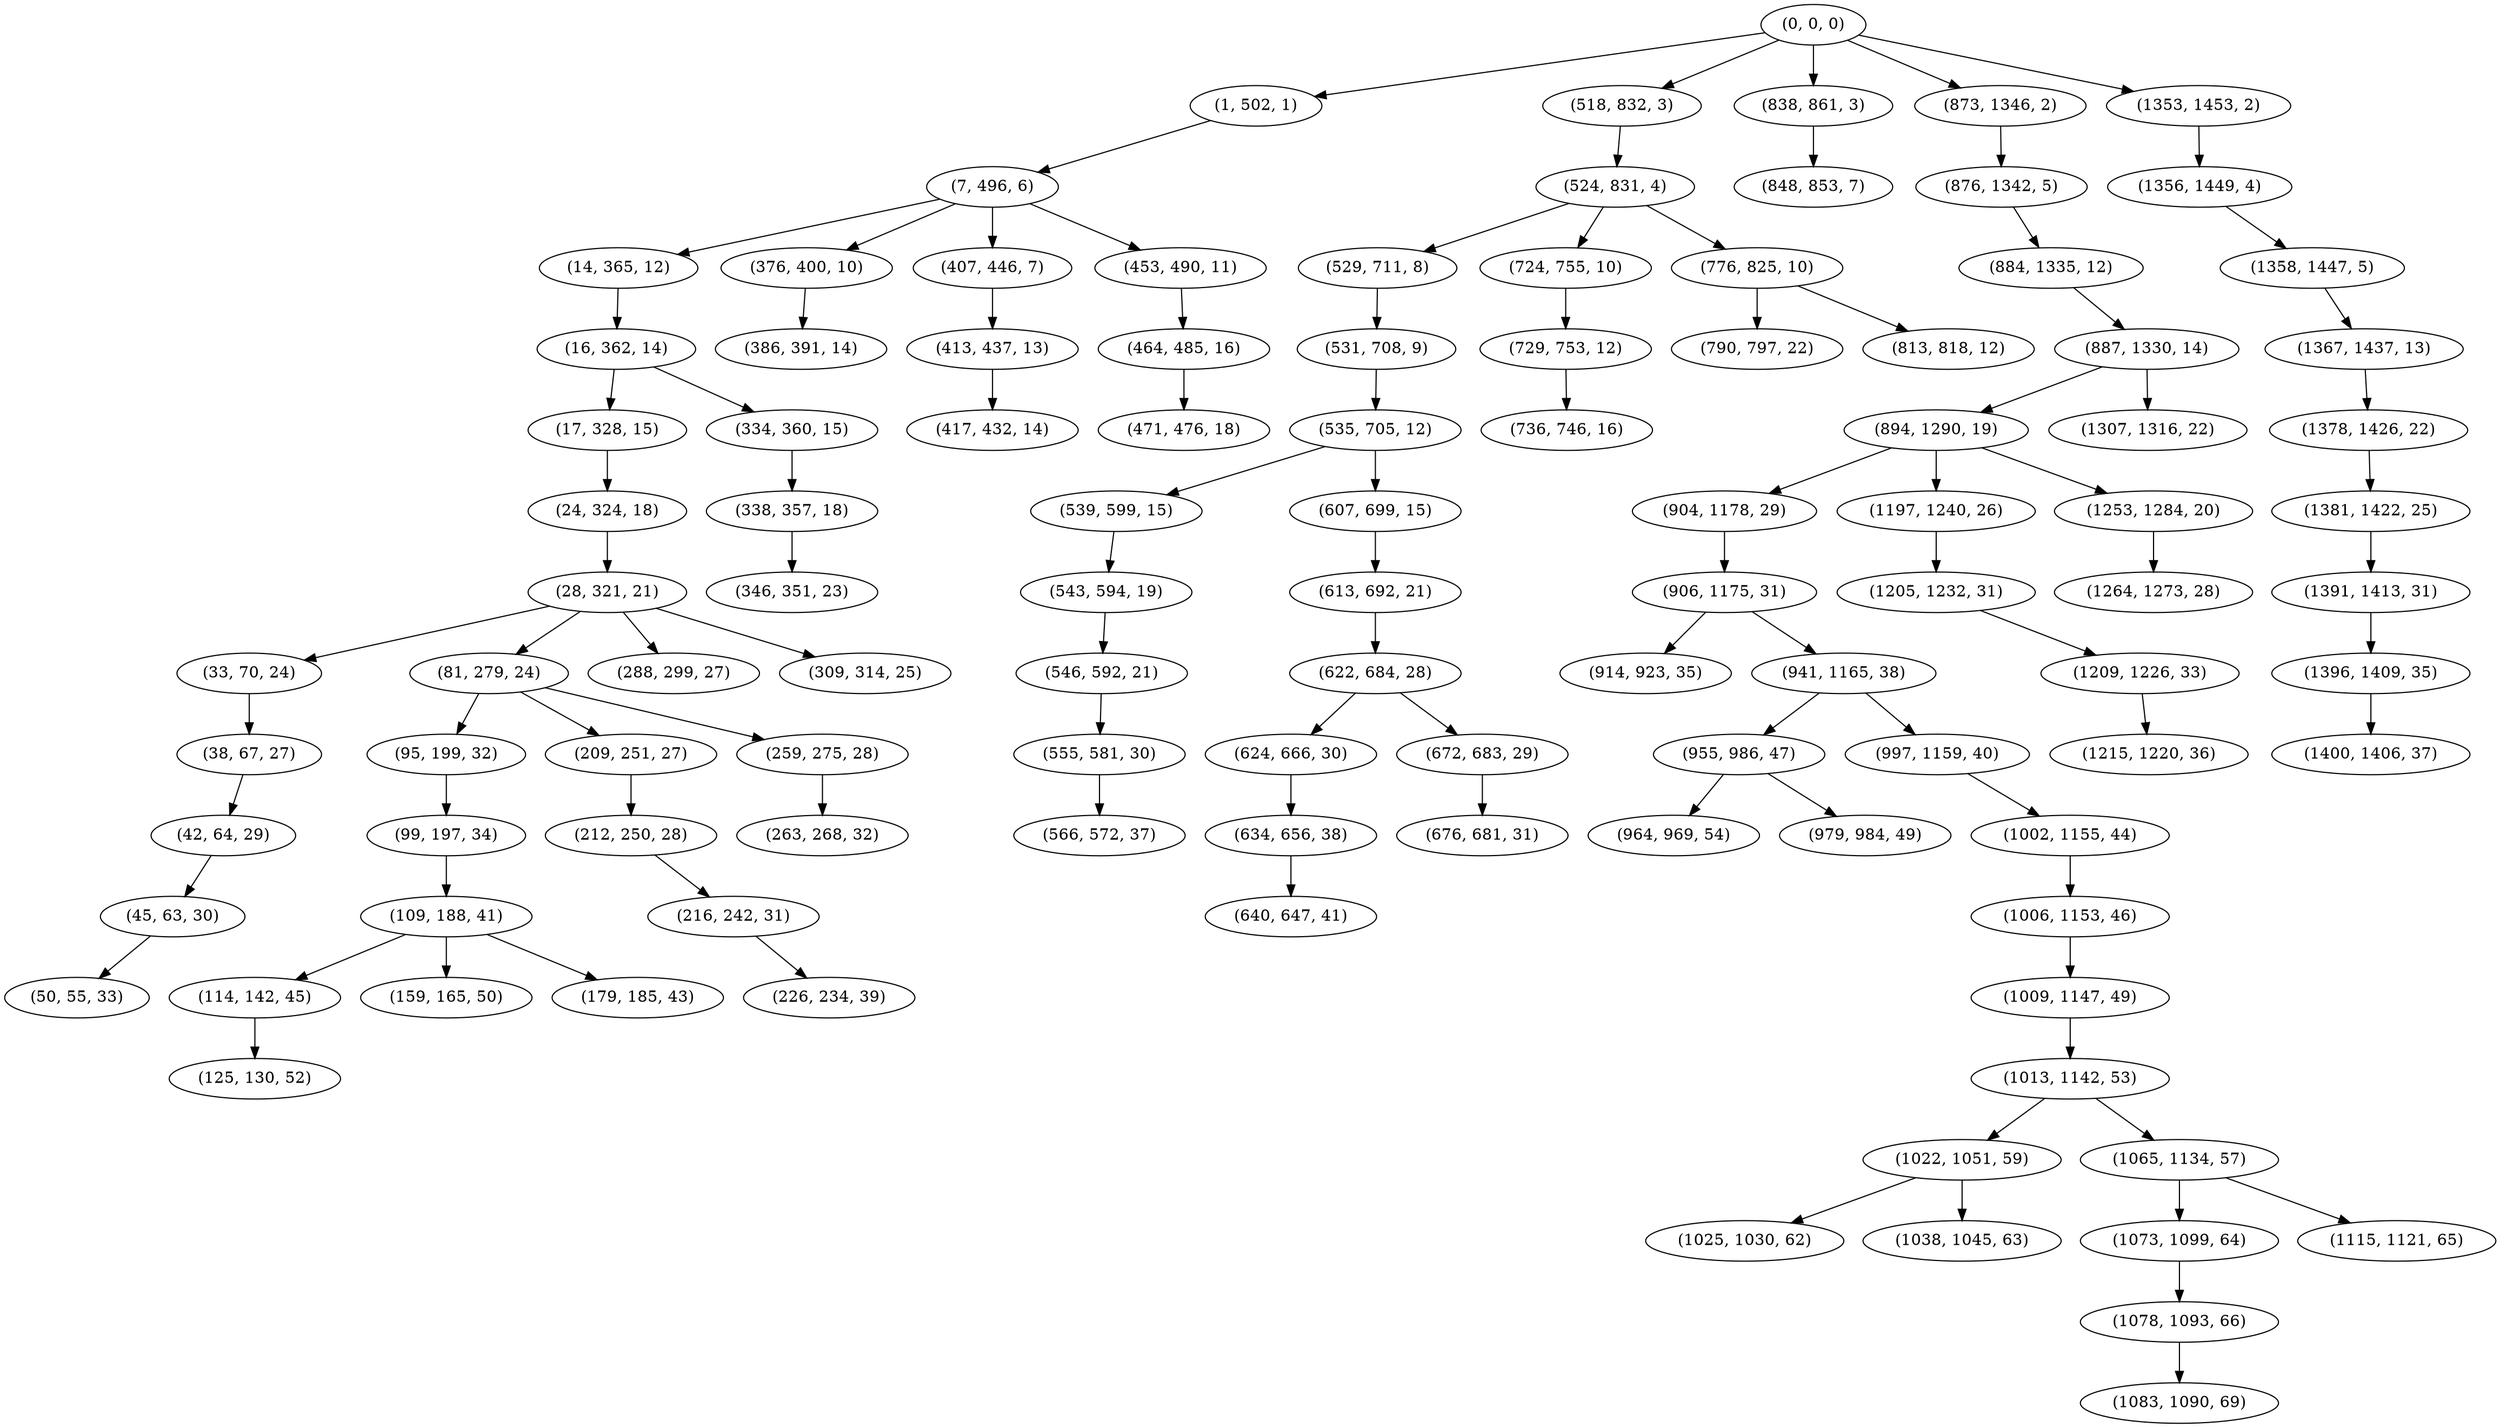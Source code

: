 digraph tree {
    "(0, 0, 0)";
    "(1, 502, 1)";
    "(7, 496, 6)";
    "(14, 365, 12)";
    "(16, 362, 14)";
    "(17, 328, 15)";
    "(24, 324, 18)";
    "(28, 321, 21)";
    "(33, 70, 24)";
    "(38, 67, 27)";
    "(42, 64, 29)";
    "(45, 63, 30)";
    "(50, 55, 33)";
    "(81, 279, 24)";
    "(95, 199, 32)";
    "(99, 197, 34)";
    "(109, 188, 41)";
    "(114, 142, 45)";
    "(125, 130, 52)";
    "(159, 165, 50)";
    "(179, 185, 43)";
    "(209, 251, 27)";
    "(212, 250, 28)";
    "(216, 242, 31)";
    "(226, 234, 39)";
    "(259, 275, 28)";
    "(263, 268, 32)";
    "(288, 299, 27)";
    "(309, 314, 25)";
    "(334, 360, 15)";
    "(338, 357, 18)";
    "(346, 351, 23)";
    "(376, 400, 10)";
    "(386, 391, 14)";
    "(407, 446, 7)";
    "(413, 437, 13)";
    "(417, 432, 14)";
    "(453, 490, 11)";
    "(464, 485, 16)";
    "(471, 476, 18)";
    "(518, 832, 3)";
    "(524, 831, 4)";
    "(529, 711, 8)";
    "(531, 708, 9)";
    "(535, 705, 12)";
    "(539, 599, 15)";
    "(543, 594, 19)";
    "(546, 592, 21)";
    "(555, 581, 30)";
    "(566, 572, 37)";
    "(607, 699, 15)";
    "(613, 692, 21)";
    "(622, 684, 28)";
    "(624, 666, 30)";
    "(634, 656, 38)";
    "(640, 647, 41)";
    "(672, 683, 29)";
    "(676, 681, 31)";
    "(724, 755, 10)";
    "(729, 753, 12)";
    "(736, 746, 16)";
    "(776, 825, 10)";
    "(790, 797, 22)";
    "(813, 818, 12)";
    "(838, 861, 3)";
    "(848, 853, 7)";
    "(873, 1346, 2)";
    "(876, 1342, 5)";
    "(884, 1335, 12)";
    "(887, 1330, 14)";
    "(894, 1290, 19)";
    "(904, 1178, 29)";
    "(906, 1175, 31)";
    "(914, 923, 35)";
    "(941, 1165, 38)";
    "(955, 986, 47)";
    "(964, 969, 54)";
    "(979, 984, 49)";
    "(997, 1159, 40)";
    "(1002, 1155, 44)";
    "(1006, 1153, 46)";
    "(1009, 1147, 49)";
    "(1013, 1142, 53)";
    "(1022, 1051, 59)";
    "(1025, 1030, 62)";
    "(1038, 1045, 63)";
    "(1065, 1134, 57)";
    "(1073, 1099, 64)";
    "(1078, 1093, 66)";
    "(1083, 1090, 69)";
    "(1115, 1121, 65)";
    "(1197, 1240, 26)";
    "(1205, 1232, 31)";
    "(1209, 1226, 33)";
    "(1215, 1220, 36)";
    "(1253, 1284, 20)";
    "(1264, 1273, 28)";
    "(1307, 1316, 22)";
    "(1353, 1453, 2)";
    "(1356, 1449, 4)";
    "(1358, 1447, 5)";
    "(1367, 1437, 13)";
    "(1378, 1426, 22)";
    "(1381, 1422, 25)";
    "(1391, 1413, 31)";
    "(1396, 1409, 35)";
    "(1400, 1406, 37)";
    "(0, 0, 0)" -> "(1, 502, 1)";
    "(0, 0, 0)" -> "(518, 832, 3)";
    "(0, 0, 0)" -> "(838, 861, 3)";
    "(0, 0, 0)" -> "(873, 1346, 2)";
    "(0, 0, 0)" -> "(1353, 1453, 2)";
    "(1, 502, 1)" -> "(7, 496, 6)";
    "(7, 496, 6)" -> "(14, 365, 12)";
    "(7, 496, 6)" -> "(376, 400, 10)";
    "(7, 496, 6)" -> "(407, 446, 7)";
    "(7, 496, 6)" -> "(453, 490, 11)";
    "(14, 365, 12)" -> "(16, 362, 14)";
    "(16, 362, 14)" -> "(17, 328, 15)";
    "(16, 362, 14)" -> "(334, 360, 15)";
    "(17, 328, 15)" -> "(24, 324, 18)";
    "(24, 324, 18)" -> "(28, 321, 21)";
    "(28, 321, 21)" -> "(33, 70, 24)";
    "(28, 321, 21)" -> "(81, 279, 24)";
    "(28, 321, 21)" -> "(288, 299, 27)";
    "(28, 321, 21)" -> "(309, 314, 25)";
    "(33, 70, 24)" -> "(38, 67, 27)";
    "(38, 67, 27)" -> "(42, 64, 29)";
    "(42, 64, 29)" -> "(45, 63, 30)";
    "(45, 63, 30)" -> "(50, 55, 33)";
    "(81, 279, 24)" -> "(95, 199, 32)";
    "(81, 279, 24)" -> "(209, 251, 27)";
    "(81, 279, 24)" -> "(259, 275, 28)";
    "(95, 199, 32)" -> "(99, 197, 34)";
    "(99, 197, 34)" -> "(109, 188, 41)";
    "(109, 188, 41)" -> "(114, 142, 45)";
    "(109, 188, 41)" -> "(159, 165, 50)";
    "(109, 188, 41)" -> "(179, 185, 43)";
    "(114, 142, 45)" -> "(125, 130, 52)";
    "(209, 251, 27)" -> "(212, 250, 28)";
    "(212, 250, 28)" -> "(216, 242, 31)";
    "(216, 242, 31)" -> "(226, 234, 39)";
    "(259, 275, 28)" -> "(263, 268, 32)";
    "(334, 360, 15)" -> "(338, 357, 18)";
    "(338, 357, 18)" -> "(346, 351, 23)";
    "(376, 400, 10)" -> "(386, 391, 14)";
    "(407, 446, 7)" -> "(413, 437, 13)";
    "(413, 437, 13)" -> "(417, 432, 14)";
    "(453, 490, 11)" -> "(464, 485, 16)";
    "(464, 485, 16)" -> "(471, 476, 18)";
    "(518, 832, 3)" -> "(524, 831, 4)";
    "(524, 831, 4)" -> "(529, 711, 8)";
    "(524, 831, 4)" -> "(724, 755, 10)";
    "(524, 831, 4)" -> "(776, 825, 10)";
    "(529, 711, 8)" -> "(531, 708, 9)";
    "(531, 708, 9)" -> "(535, 705, 12)";
    "(535, 705, 12)" -> "(539, 599, 15)";
    "(535, 705, 12)" -> "(607, 699, 15)";
    "(539, 599, 15)" -> "(543, 594, 19)";
    "(543, 594, 19)" -> "(546, 592, 21)";
    "(546, 592, 21)" -> "(555, 581, 30)";
    "(555, 581, 30)" -> "(566, 572, 37)";
    "(607, 699, 15)" -> "(613, 692, 21)";
    "(613, 692, 21)" -> "(622, 684, 28)";
    "(622, 684, 28)" -> "(624, 666, 30)";
    "(622, 684, 28)" -> "(672, 683, 29)";
    "(624, 666, 30)" -> "(634, 656, 38)";
    "(634, 656, 38)" -> "(640, 647, 41)";
    "(672, 683, 29)" -> "(676, 681, 31)";
    "(724, 755, 10)" -> "(729, 753, 12)";
    "(729, 753, 12)" -> "(736, 746, 16)";
    "(776, 825, 10)" -> "(790, 797, 22)";
    "(776, 825, 10)" -> "(813, 818, 12)";
    "(838, 861, 3)" -> "(848, 853, 7)";
    "(873, 1346, 2)" -> "(876, 1342, 5)";
    "(876, 1342, 5)" -> "(884, 1335, 12)";
    "(884, 1335, 12)" -> "(887, 1330, 14)";
    "(887, 1330, 14)" -> "(894, 1290, 19)";
    "(887, 1330, 14)" -> "(1307, 1316, 22)";
    "(894, 1290, 19)" -> "(904, 1178, 29)";
    "(894, 1290, 19)" -> "(1197, 1240, 26)";
    "(894, 1290, 19)" -> "(1253, 1284, 20)";
    "(904, 1178, 29)" -> "(906, 1175, 31)";
    "(906, 1175, 31)" -> "(914, 923, 35)";
    "(906, 1175, 31)" -> "(941, 1165, 38)";
    "(941, 1165, 38)" -> "(955, 986, 47)";
    "(941, 1165, 38)" -> "(997, 1159, 40)";
    "(955, 986, 47)" -> "(964, 969, 54)";
    "(955, 986, 47)" -> "(979, 984, 49)";
    "(997, 1159, 40)" -> "(1002, 1155, 44)";
    "(1002, 1155, 44)" -> "(1006, 1153, 46)";
    "(1006, 1153, 46)" -> "(1009, 1147, 49)";
    "(1009, 1147, 49)" -> "(1013, 1142, 53)";
    "(1013, 1142, 53)" -> "(1022, 1051, 59)";
    "(1013, 1142, 53)" -> "(1065, 1134, 57)";
    "(1022, 1051, 59)" -> "(1025, 1030, 62)";
    "(1022, 1051, 59)" -> "(1038, 1045, 63)";
    "(1065, 1134, 57)" -> "(1073, 1099, 64)";
    "(1065, 1134, 57)" -> "(1115, 1121, 65)";
    "(1073, 1099, 64)" -> "(1078, 1093, 66)";
    "(1078, 1093, 66)" -> "(1083, 1090, 69)";
    "(1197, 1240, 26)" -> "(1205, 1232, 31)";
    "(1205, 1232, 31)" -> "(1209, 1226, 33)";
    "(1209, 1226, 33)" -> "(1215, 1220, 36)";
    "(1253, 1284, 20)" -> "(1264, 1273, 28)";
    "(1353, 1453, 2)" -> "(1356, 1449, 4)";
    "(1356, 1449, 4)" -> "(1358, 1447, 5)";
    "(1358, 1447, 5)" -> "(1367, 1437, 13)";
    "(1367, 1437, 13)" -> "(1378, 1426, 22)";
    "(1378, 1426, 22)" -> "(1381, 1422, 25)";
    "(1381, 1422, 25)" -> "(1391, 1413, 31)";
    "(1391, 1413, 31)" -> "(1396, 1409, 35)";
    "(1396, 1409, 35)" -> "(1400, 1406, 37)";
}
